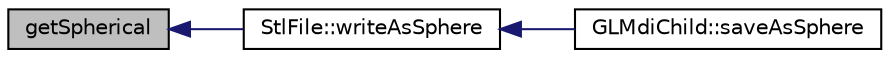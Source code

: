 digraph "getSpherical"
{
  edge [fontname="Helvetica",fontsize="10",labelfontname="Helvetica",labelfontsize="10"];
  node [fontname="Helvetica",fontsize="10",shape=record];
  rankdir="LR";
  Node1 [label="getSpherical",height=0.2,width=0.4,color="black", fillcolor="grey75", style="filled" fontcolor="black"];
  Node1 -> Node2 [dir="back",color="midnightblue",fontsize="10",style="solid",fontname="Helvetica"];
  Node2 [label="StlFile::writeAsSphere",height=0.2,width=0.4,color="black", fillcolor="white", style="filled",URL="$class_stl_file.html#a82ef3703aa2ae9dab99d0cab0048e0fa"];
  Node2 -> Node3 [dir="back",color="midnightblue",fontsize="10",style="solid",fontname="Helvetica"];
  Node3 [label="GLMdiChild::saveAsSphere",height=0.2,width=0.4,color="black", fillcolor="white", style="filled",URL="$class_g_l_mdi_child.html#ac92d20286b59a4fe861f2a3b7ab5901a"];
}

